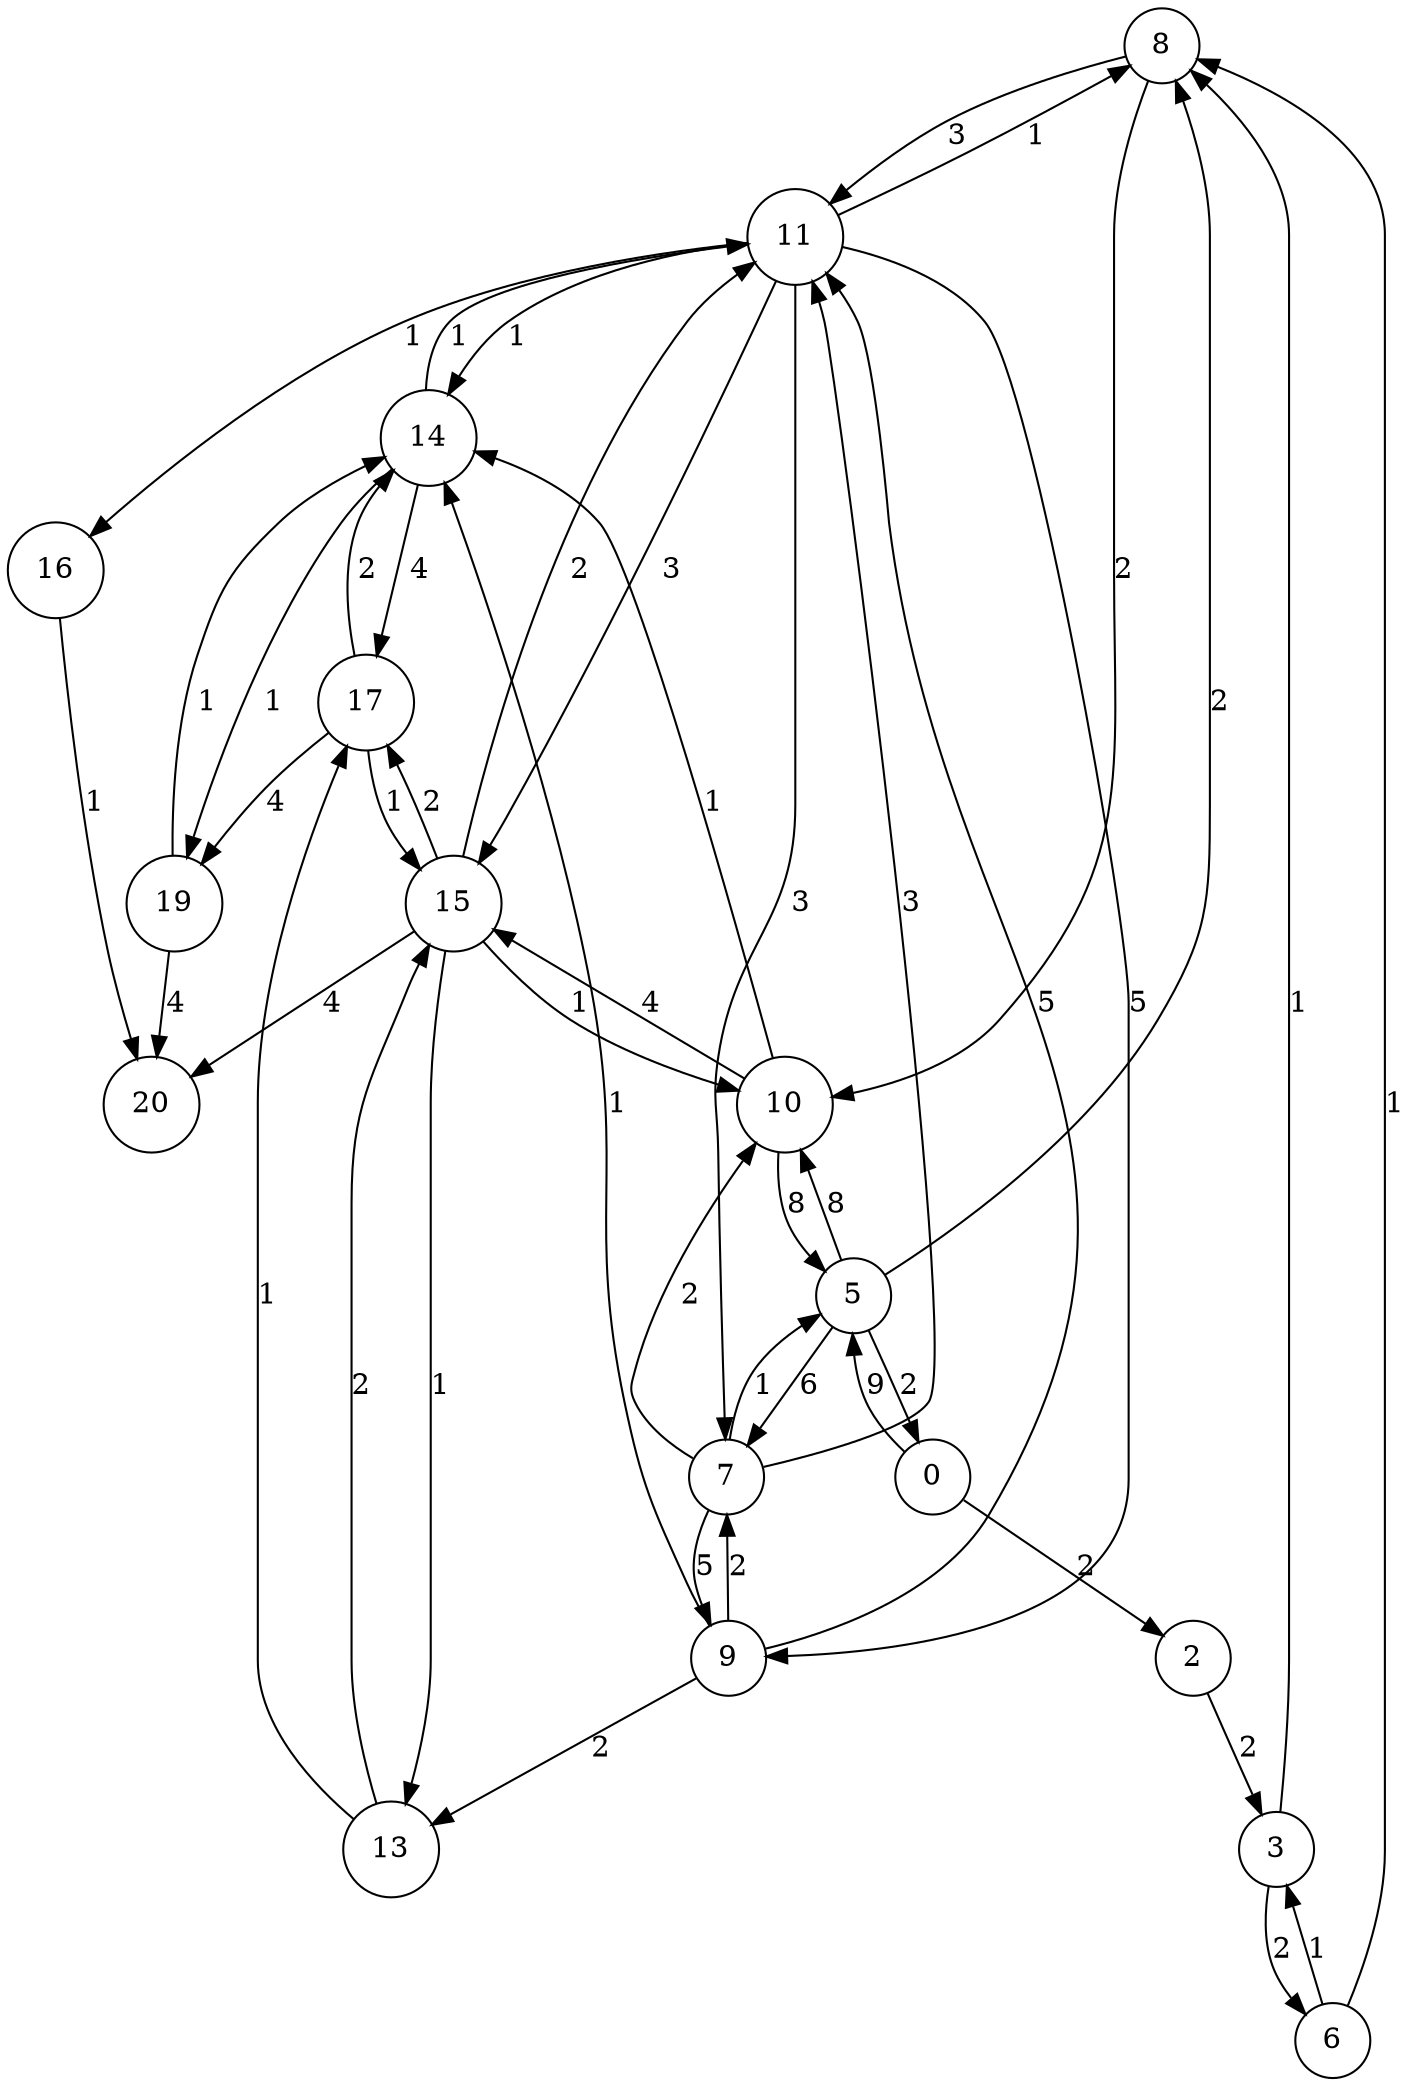 digraph G {
node[shape=circle];
"8" -> "11" [label=3];
"10" -> "14" [label=1];
"10" -> "5" [label=8];
"13" -> "15" [label=2];
"15" -> "11" [label=2];
"11" -> "9" [label=5];
"7" -> "11" [label=3];
"10" -> "15" [label=4];
"14" -> "17" [label=4];
"2" -> "3" [label=2];
"15" -> "17" [label=2];
"5" -> "10" [label=8];
"6" -> "3" [label=1];
"0" -> "5" [label=9];
"11" -> "14" [label=1];
"8" -> "10" [label=2];
"14" -> "19" [label=1];
"15" -> "20" [label=4];
"11" -> "8" [label=1];
"5" -> "7" [label=6];
"9" -> "14" [label=1];
"15" -> "10" [label=1];
"5" -> "8" [label=2];
"14" -> "11" [label=1];
"6" -> "8" [label=1];
"9" -> "11" [label=5];
"7" -> "9" [label=5];
"13" -> "17" [label=1];
"3" -> "6" [label=2];
"19" -> "14" [label=1];
"7" -> "10" [label=2];
"17" -> "14" [label=2];
"11" -> "7" [label=3];
"9" -> "7" [label=2];
"17" -> "15" [label=1];
"15" -> "13" [label=1];
"0" -> "2" [label=2];
"11" -> "15" [label=3];
"9" -> "13" [label=2];
"3" -> "8" [label=1];
"17" -> "19" [label=4];
"16" -> "20" [label=1];
"7" -> "5" [label=1];
"5" -> "0" [label=2];
"19" -> "20" [label=4];
"11" -> "16" [label=1];
}
